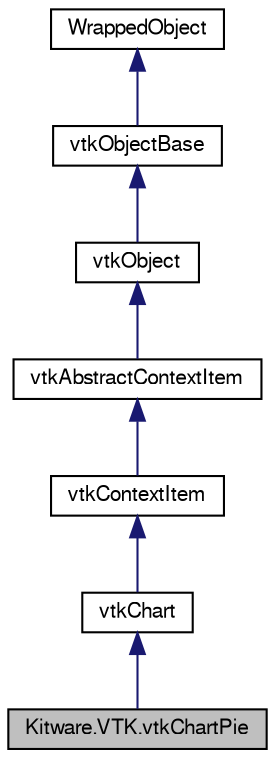 digraph G
{
  bgcolor="transparent";
  edge [fontname="FreeSans",fontsize="10",labelfontname="FreeSans",labelfontsize="10"];
  node [fontname="FreeSans",fontsize="10",shape=record];
  Node1 [label="Kitware.VTK.vtkChartPie",height=0.2,width=0.4,color="black", fillcolor="grey75", style="filled" fontcolor="black"];
  Node2 -> Node1 [dir="back",color="midnightblue",fontsize="10",style="solid",fontname="FreeSans"];
  Node2 [label="vtkChart",height=0.2,width=0.4,color="black",URL="$class_kitware_1_1_v_t_k_1_1vtk_chart.html",tooltip="vtkChart - Factory class for drawing 2D charts"];
  Node3 -> Node2 [dir="back",color="midnightblue",fontsize="10",style="solid",fontname="FreeSans"];
  Node3 [label="vtkContextItem",height=0.2,width=0.4,color="black",URL="$class_kitware_1_1_v_t_k_1_1vtk_context_item.html",tooltip="vtkContextItem - base class for items that are part of a vtkContextScene."];
  Node4 -> Node3 [dir="back",color="midnightblue",fontsize="10",style="solid",fontname="FreeSans"];
  Node4 [label="vtkAbstractContextItem",height=0.2,width=0.4,color="black",URL="$class_kitware_1_1_v_t_k_1_1vtk_abstract_context_item.html",tooltip="vtkAbstractContextItem - base class for items that are part of a vtkContextScene."];
  Node5 -> Node4 [dir="back",color="midnightblue",fontsize="10",style="solid",fontname="FreeSans"];
  Node5 [label="vtkObject",height=0.2,width=0.4,color="black",URL="$class_kitware_1_1_v_t_k_1_1vtk_object.html",tooltip="vtkObject - abstract base class for most VTK objects"];
  Node6 -> Node5 [dir="back",color="midnightblue",fontsize="10",style="solid",fontname="FreeSans"];
  Node6 [label="vtkObjectBase",height=0.2,width=0.4,color="black",URL="$class_kitware_1_1_v_t_k_1_1vtk_object_base.html",tooltip="vtkObjectBase - abstract base class for most VTK objects"];
  Node7 -> Node6 [dir="back",color="midnightblue",fontsize="10",style="solid",fontname="FreeSans"];
  Node7 [label="WrappedObject",height=0.2,width=0.4,color="black",URL="$class_kitware_1_1_v_t_k_1_1_wrapped_object.html",tooltip="Base class for all the mummy wrapped classes in Kitware.VTK."];
}

